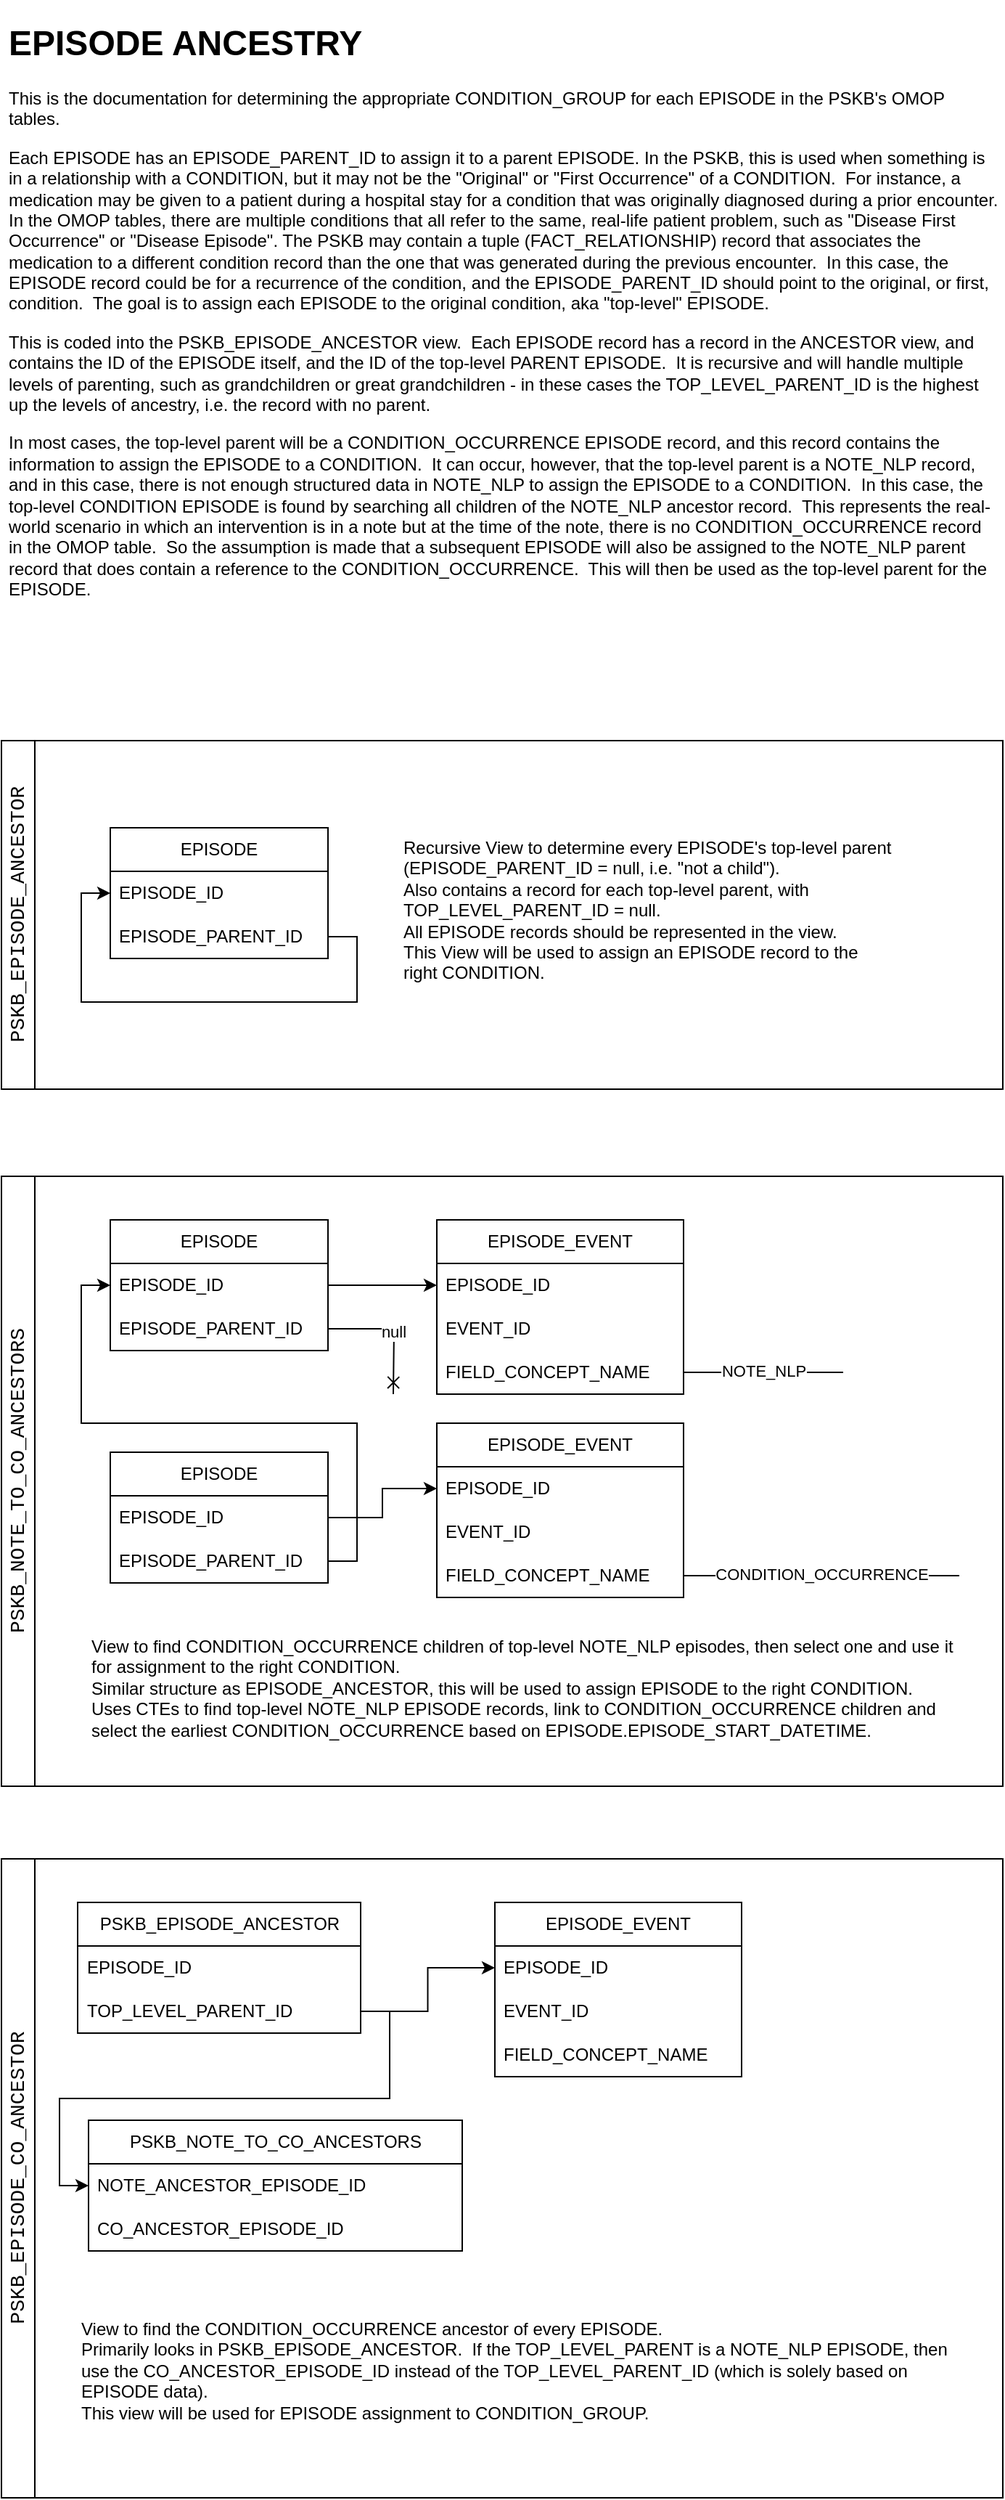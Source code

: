 <mxfile version="21.6.9" type="github">
  <diagram name="EPISODE Ancestry" id="kNaTmeRahDrnGW6NmXLn">
    <mxGraphModel dx="1454" dy="1998" grid="1" gridSize="10" guides="1" tooltips="1" connect="1" arrows="1" fold="1" page="1" pageScale="1" pageWidth="850" pageHeight="1100" math="0" shadow="0">
      <root>
        <mxCell id="0" />
        <mxCell id="1" parent="0" />
        <mxCell id="FwNfdNtFW2o_dWTOu5ou-7" value="&lt;div style=&quot;font-family: Consolas, &amp;quot;Courier New&amp;quot;, monospace; font-weight: normal; font-size: 14px; line-height: 19px;&quot;&gt;PSKB_EPISODE_ANCESTOR&lt;/div&gt;" style="swimlane;horizontal=0;whiteSpace=wrap;html=1;startSize=23;" vertex="1" parent="1">
          <mxGeometry x="50" y="70" width="690" height="240" as="geometry" />
        </mxCell>
        <mxCell id="FwNfdNtFW2o_dWTOu5ou-1" value="EPISODE" style="swimlane;fontStyle=0;childLayout=stackLayout;horizontal=1;startSize=30;horizontalStack=0;resizeParent=1;resizeParentMax=0;resizeLast=0;collapsible=1;marginBottom=0;whiteSpace=wrap;html=1;" vertex="1" parent="FwNfdNtFW2o_dWTOu5ou-7">
          <mxGeometry x="75" y="60" width="150" height="90" as="geometry" />
        </mxCell>
        <mxCell id="FwNfdNtFW2o_dWTOu5ou-2" value="EPISODE_ID" style="text;strokeColor=none;fillColor=none;align=left;verticalAlign=middle;spacingLeft=4;spacingRight=4;overflow=hidden;points=[[0,0.5],[1,0.5]];portConstraint=eastwest;rotatable=0;whiteSpace=wrap;html=1;" vertex="1" parent="FwNfdNtFW2o_dWTOu5ou-1">
          <mxGeometry y="30" width="150" height="30" as="geometry" />
        </mxCell>
        <mxCell id="FwNfdNtFW2o_dWTOu5ou-5" style="edgeStyle=orthogonalEdgeStyle;rounded=0;orthogonalLoop=1;jettySize=auto;html=1;exitX=1;exitY=0.5;exitDx=0;exitDy=0;entryX=0;entryY=0.5;entryDx=0;entryDy=0;" edge="1" parent="FwNfdNtFW2o_dWTOu5ou-1" source="FwNfdNtFW2o_dWTOu5ou-3" target="FwNfdNtFW2o_dWTOu5ou-2">
          <mxGeometry relative="1" as="geometry">
            <Array as="points">
              <mxPoint x="170" y="75" />
              <mxPoint x="170" y="120" />
              <mxPoint x="-20" y="120" />
              <mxPoint x="-20" y="45" />
            </Array>
          </mxGeometry>
        </mxCell>
        <mxCell id="FwNfdNtFW2o_dWTOu5ou-3" value="EPISODE_PARENT_ID" style="text;strokeColor=none;fillColor=none;align=left;verticalAlign=middle;spacingLeft=4;spacingRight=4;overflow=hidden;points=[[0,0.5],[1,0.5]];portConstraint=eastwest;rotatable=0;whiteSpace=wrap;html=1;" vertex="1" parent="FwNfdNtFW2o_dWTOu5ou-1">
          <mxGeometry y="60" width="150" height="30" as="geometry" />
        </mxCell>
        <mxCell id="FwNfdNtFW2o_dWTOu5ou-6" value="Recursive View to determine every EPISODE&#39;s top-level parent (EPISODE_PARENT_ID = null, i.e. &quot;not a child&quot;).&lt;br&gt;Also contains a record for each top-level parent, with TOP_LEVEL_PARENT_ID = null.&lt;br&gt;All EPISODE records should be represented in the view.&lt;br&gt;This View will be used to assign an EPISODE record to the right CONDITION." style="text;html=1;strokeColor=none;fillColor=none;align=left;verticalAlign=top;whiteSpace=wrap;rounded=0;" vertex="1" parent="FwNfdNtFW2o_dWTOu5ou-7">
          <mxGeometry x="275" y="60" width="340" height="110" as="geometry" />
        </mxCell>
        <mxCell id="FwNfdNtFW2o_dWTOu5ou-8" value="&lt;div style=&quot;font-family: Consolas, &amp;quot;Courier New&amp;quot;, monospace; font-weight: normal; font-size: 14px; line-height: 19px;&quot;&gt;PSKB_NOTE_TO_CO_ANCESTORS&lt;/div&gt;" style="swimlane;horizontal=0;whiteSpace=wrap;html=1;" vertex="1" parent="1">
          <mxGeometry x="50" y="370" width="690" height="420" as="geometry" />
        </mxCell>
        <mxCell id="FwNfdNtFW2o_dWTOu5ou-13" value="EPISODE" style="swimlane;fontStyle=0;childLayout=stackLayout;horizontal=1;startSize=30;horizontalStack=0;resizeParent=1;resizeParentMax=0;resizeLast=0;collapsible=1;marginBottom=0;whiteSpace=wrap;html=1;" vertex="1" parent="FwNfdNtFW2o_dWTOu5ou-8">
          <mxGeometry x="75" y="30" width="150" height="90" as="geometry" />
        </mxCell>
        <mxCell id="FwNfdNtFW2o_dWTOu5ou-14" value="EPISODE_ID" style="text;strokeColor=none;fillColor=none;align=left;verticalAlign=middle;spacingLeft=4;spacingRight=4;overflow=hidden;points=[[0,0.5],[1,0.5]];portConstraint=eastwest;rotatable=0;whiteSpace=wrap;html=1;" vertex="1" parent="FwNfdNtFW2o_dWTOu5ou-13">
          <mxGeometry y="30" width="150" height="30" as="geometry" />
        </mxCell>
        <mxCell id="FwNfdNtFW2o_dWTOu5ou-16" value="EPISODE_PARENT_ID" style="text;strokeColor=none;fillColor=none;align=left;verticalAlign=middle;spacingLeft=4;spacingRight=4;overflow=hidden;points=[[0,0.5],[1,0.5]];portConstraint=eastwest;rotatable=0;whiteSpace=wrap;html=1;" vertex="1" parent="FwNfdNtFW2o_dWTOu5ou-13">
          <mxGeometry y="60" width="150" height="30" as="geometry" />
        </mxCell>
        <mxCell id="FwNfdNtFW2o_dWTOu5ou-26" value="EPISODE" style="swimlane;fontStyle=0;childLayout=stackLayout;horizontal=1;startSize=30;horizontalStack=0;resizeParent=1;resizeParentMax=0;resizeLast=0;collapsible=1;marginBottom=0;whiteSpace=wrap;html=1;" vertex="1" parent="FwNfdNtFW2o_dWTOu5ou-8">
          <mxGeometry x="75" y="190" width="150" height="90" as="geometry" />
        </mxCell>
        <mxCell id="FwNfdNtFW2o_dWTOu5ou-27" value="EPISODE_ID" style="text;strokeColor=none;fillColor=none;align=left;verticalAlign=middle;spacingLeft=4;spacingRight=4;overflow=hidden;points=[[0,0.5],[1,0.5]];portConstraint=eastwest;rotatable=0;whiteSpace=wrap;html=1;" vertex="1" parent="FwNfdNtFW2o_dWTOu5ou-26">
          <mxGeometry y="30" width="150" height="30" as="geometry" />
        </mxCell>
        <mxCell id="FwNfdNtFW2o_dWTOu5ou-28" value="EPISODE_PARENT_ID" style="text;strokeColor=none;fillColor=none;align=left;verticalAlign=middle;spacingLeft=4;spacingRight=4;overflow=hidden;points=[[0,0.5],[1,0.5]];portConstraint=eastwest;rotatable=0;whiteSpace=wrap;html=1;" vertex="1" parent="FwNfdNtFW2o_dWTOu5ou-26">
          <mxGeometry y="60" width="150" height="30" as="geometry" />
        </mxCell>
        <mxCell id="FwNfdNtFW2o_dWTOu5ou-29" style="edgeStyle=orthogonalEdgeStyle;rounded=0;orthogonalLoop=1;jettySize=auto;html=1;exitX=1;exitY=0.5;exitDx=0;exitDy=0;entryX=0;entryY=0.5;entryDx=0;entryDy=0;" edge="1" parent="FwNfdNtFW2o_dWTOu5ou-8" source="FwNfdNtFW2o_dWTOu5ou-28" target="FwNfdNtFW2o_dWTOu5ou-14">
          <mxGeometry relative="1" as="geometry" />
        </mxCell>
        <mxCell id="FwNfdNtFW2o_dWTOu5ou-30" value="EPISODE_EVENT" style="swimlane;fontStyle=0;childLayout=stackLayout;horizontal=1;startSize=30;horizontalStack=0;resizeParent=1;resizeParentMax=0;resizeLast=0;collapsible=1;marginBottom=0;whiteSpace=wrap;html=1;" vertex="1" parent="FwNfdNtFW2o_dWTOu5ou-8">
          <mxGeometry x="300" y="170" width="170" height="120" as="geometry" />
        </mxCell>
        <mxCell id="FwNfdNtFW2o_dWTOu5ou-31" value="EPISODE_ID" style="text;strokeColor=none;fillColor=none;align=left;verticalAlign=middle;spacingLeft=4;spacingRight=4;overflow=hidden;points=[[0,0.5],[1,0.5]];portConstraint=eastwest;rotatable=0;whiteSpace=wrap;html=1;" vertex="1" parent="FwNfdNtFW2o_dWTOu5ou-30">
          <mxGeometry y="30" width="170" height="30" as="geometry" />
        </mxCell>
        <mxCell id="FwNfdNtFW2o_dWTOu5ou-32" style="edgeStyle=orthogonalEdgeStyle;rounded=0;orthogonalLoop=1;jettySize=auto;html=1;exitX=1;exitY=0.5;exitDx=0;exitDy=0;endArrow=cross;endFill=0;" edge="1" parent="FwNfdNtFW2o_dWTOu5ou-30">
          <mxGeometry relative="1" as="geometry">
            <mxPoint x="-30" y="120" as="targetPoint" />
          </mxGeometry>
        </mxCell>
        <mxCell id="FwNfdNtFW2o_dWTOu5ou-33" value="null" style="edgeLabel;html=1;align=center;verticalAlign=middle;resizable=0;points=[];" vertex="1" connectable="0" parent="FwNfdNtFW2o_dWTOu5ou-32">
          <mxGeometry x="0.01" y="-2" relative="1" as="geometry">
            <mxPoint x="1" y="2" as="offset" />
          </mxGeometry>
        </mxCell>
        <mxCell id="FwNfdNtFW2o_dWTOu5ou-34" value="EVENT_ID" style="text;strokeColor=none;fillColor=none;align=left;verticalAlign=middle;spacingLeft=4;spacingRight=4;overflow=hidden;points=[[0,0.5],[1,0.5]];portConstraint=eastwest;rotatable=0;whiteSpace=wrap;html=1;" vertex="1" parent="FwNfdNtFW2o_dWTOu5ou-30">
          <mxGeometry y="60" width="170" height="30" as="geometry" />
        </mxCell>
        <mxCell id="FwNfdNtFW2o_dWTOu5ou-35" style="edgeStyle=orthogonalEdgeStyle;rounded=0;orthogonalLoop=1;jettySize=auto;html=1;exitX=1;exitY=0.5;exitDx=0;exitDy=0;endArrow=none;endFill=0;" edge="1" parent="FwNfdNtFW2o_dWTOu5ou-30" source="FwNfdNtFW2o_dWTOu5ou-37">
          <mxGeometry relative="1" as="geometry">
            <mxPoint x="360" y="105" as="targetPoint" />
          </mxGeometry>
        </mxCell>
        <mxCell id="FwNfdNtFW2o_dWTOu5ou-36" value="CONDITION_OCCURRENCE" style="edgeLabel;html=1;align=center;verticalAlign=middle;resizable=0;points=[];" vertex="1" connectable="0" parent="FwNfdNtFW2o_dWTOu5ou-35">
          <mxGeometry x="-0.004" y="-1" relative="1" as="geometry">
            <mxPoint x="1" y="-1" as="offset" />
          </mxGeometry>
        </mxCell>
        <mxCell id="FwNfdNtFW2o_dWTOu5ou-37" value="FIELD_CONCEPT_NAME" style="text;strokeColor=none;fillColor=none;align=left;verticalAlign=middle;spacingLeft=4;spacingRight=4;overflow=hidden;points=[[0,0.5],[1,0.5]];portConstraint=eastwest;rotatable=0;whiteSpace=wrap;html=1;" vertex="1" parent="FwNfdNtFW2o_dWTOu5ou-30">
          <mxGeometry y="90" width="170" height="30" as="geometry" />
        </mxCell>
        <mxCell id="FwNfdNtFW2o_dWTOu5ou-38" style="edgeStyle=orthogonalEdgeStyle;rounded=0;orthogonalLoop=1;jettySize=auto;html=1;exitX=1;exitY=0.5;exitDx=0;exitDy=0;entryX=0;entryY=0.5;entryDx=0;entryDy=0;" edge="1" parent="FwNfdNtFW2o_dWTOu5ou-8" source="FwNfdNtFW2o_dWTOu5ou-27" target="FwNfdNtFW2o_dWTOu5ou-31">
          <mxGeometry relative="1" as="geometry" />
        </mxCell>
        <mxCell id="FwNfdNtFW2o_dWTOu5ou-40" value="View to find CONDITION_OCCURRENCE children of top-level NOTE_NLP episodes, then select one and use it for assignment to the right CONDITION.&lt;br&gt;Similar structure as EPISODE_ANCESTOR, this will be used to assign EPISODE to the right CONDITION.&lt;br&gt;Uses CTEs to find top-level NOTE_NLP EPISODE records, link to CONDITION_OCCURRENCE children and select the earliest CONDITION_OCCURRENCE based on EPISODE.EPISODE_START_DATETIME&lt;span style=&quot;background-color: initial;&quot;&gt;.&lt;/span&gt;" style="text;html=1;strokeColor=none;fillColor=none;align=left;verticalAlign=top;whiteSpace=wrap;rounded=0;" vertex="1" parent="FwNfdNtFW2o_dWTOu5ou-8">
          <mxGeometry x="60" y="310" width="610" height="110" as="geometry" />
        </mxCell>
        <mxCell id="FwNfdNtFW2o_dWTOu5ou-17" value="EPISODE_EVENT" style="swimlane;fontStyle=0;childLayout=stackLayout;horizontal=1;startSize=30;horizontalStack=0;resizeParent=1;resizeParentMax=0;resizeLast=0;collapsible=1;marginBottom=0;whiteSpace=wrap;html=1;" vertex="1" parent="1">
          <mxGeometry x="350" y="400" width="170" height="120" as="geometry" />
        </mxCell>
        <mxCell id="FwNfdNtFW2o_dWTOu5ou-18" value="EPISODE_ID" style="text;strokeColor=none;fillColor=none;align=left;verticalAlign=middle;spacingLeft=4;spacingRight=4;overflow=hidden;points=[[0,0.5],[1,0.5]];portConstraint=eastwest;rotatable=0;whiteSpace=wrap;html=1;" vertex="1" parent="FwNfdNtFW2o_dWTOu5ou-17">
          <mxGeometry y="30" width="170" height="30" as="geometry" />
        </mxCell>
        <mxCell id="FwNfdNtFW2o_dWTOu5ou-22" style="edgeStyle=orthogonalEdgeStyle;rounded=0;orthogonalLoop=1;jettySize=auto;html=1;exitX=1;exitY=0.5;exitDx=0;exitDy=0;endArrow=cross;endFill=0;" edge="1" parent="FwNfdNtFW2o_dWTOu5ou-17" source="FwNfdNtFW2o_dWTOu5ou-16">
          <mxGeometry relative="1" as="geometry">
            <mxPoint x="-30" y="120" as="targetPoint" />
          </mxGeometry>
        </mxCell>
        <mxCell id="FwNfdNtFW2o_dWTOu5ou-23" value="null" style="edgeLabel;html=1;align=center;verticalAlign=middle;resizable=0;points=[];" vertex="1" connectable="0" parent="FwNfdNtFW2o_dWTOu5ou-22">
          <mxGeometry x="0.01" y="-2" relative="1" as="geometry">
            <mxPoint x="1" y="2" as="offset" />
          </mxGeometry>
        </mxCell>
        <mxCell id="FwNfdNtFW2o_dWTOu5ou-19" value="EVENT_ID" style="text;strokeColor=none;fillColor=none;align=left;verticalAlign=middle;spacingLeft=4;spacingRight=4;overflow=hidden;points=[[0,0.5],[1,0.5]];portConstraint=eastwest;rotatable=0;whiteSpace=wrap;html=1;" vertex="1" parent="FwNfdNtFW2o_dWTOu5ou-17">
          <mxGeometry y="60" width="170" height="30" as="geometry" />
        </mxCell>
        <mxCell id="FwNfdNtFW2o_dWTOu5ou-24" style="edgeStyle=orthogonalEdgeStyle;rounded=0;orthogonalLoop=1;jettySize=auto;html=1;exitX=1;exitY=0.5;exitDx=0;exitDy=0;endArrow=none;endFill=0;" edge="1" parent="FwNfdNtFW2o_dWTOu5ou-17" source="FwNfdNtFW2o_dWTOu5ou-20">
          <mxGeometry relative="1" as="geometry">
            <mxPoint x="280" y="105" as="targetPoint" />
          </mxGeometry>
        </mxCell>
        <mxCell id="FwNfdNtFW2o_dWTOu5ou-25" value="NOTE_NLP" style="edgeLabel;html=1;align=center;verticalAlign=middle;resizable=0;points=[];" vertex="1" connectable="0" parent="FwNfdNtFW2o_dWTOu5ou-24">
          <mxGeometry x="-0.004" y="-1" relative="1" as="geometry">
            <mxPoint x="1" y="-1" as="offset" />
          </mxGeometry>
        </mxCell>
        <mxCell id="FwNfdNtFW2o_dWTOu5ou-20" value="FIELD_CONCEPT_NAME" style="text;strokeColor=none;fillColor=none;align=left;verticalAlign=middle;spacingLeft=4;spacingRight=4;overflow=hidden;points=[[0,0.5],[1,0.5]];portConstraint=eastwest;rotatable=0;whiteSpace=wrap;html=1;" vertex="1" parent="FwNfdNtFW2o_dWTOu5ou-17">
          <mxGeometry y="90" width="170" height="30" as="geometry" />
        </mxCell>
        <mxCell id="FwNfdNtFW2o_dWTOu5ou-21" style="edgeStyle=orthogonalEdgeStyle;rounded=0;orthogonalLoop=1;jettySize=auto;html=1;exitX=1;exitY=0.5;exitDx=0;exitDy=0;entryX=0;entryY=0.5;entryDx=0;entryDy=0;" edge="1" parent="1" source="FwNfdNtFW2o_dWTOu5ou-14" target="FwNfdNtFW2o_dWTOu5ou-18">
          <mxGeometry relative="1" as="geometry" />
        </mxCell>
        <mxCell id="FwNfdNtFW2o_dWTOu5ou-41" value="&lt;div style=&quot;font-family: Consolas, &amp;quot;Courier New&amp;quot;, monospace; font-weight: normal; font-size: 14px; line-height: 19px;&quot;&gt;PSKB_EPISODE_CO_ANCESTOR&lt;/div&gt;" style="swimlane;horizontal=0;whiteSpace=wrap;html=1;" vertex="1" parent="1">
          <mxGeometry x="50" y="840" width="690" height="440" as="geometry" />
        </mxCell>
        <mxCell id="FwNfdNtFW2o_dWTOu5ou-9" value="PSKB_EPISODE_ANCESTOR" style="swimlane;fontStyle=0;childLayout=stackLayout;horizontal=1;startSize=30;horizontalStack=0;resizeParent=1;resizeParentMax=0;resizeLast=0;collapsible=1;marginBottom=0;whiteSpace=wrap;html=1;" vertex="1" parent="FwNfdNtFW2o_dWTOu5ou-41">
          <mxGeometry x="52.5" y="30" width="195" height="90" as="geometry" />
        </mxCell>
        <mxCell id="FwNfdNtFW2o_dWTOu5ou-10" value="EPISODE_ID" style="text;strokeColor=none;fillColor=none;align=left;verticalAlign=middle;spacingLeft=4;spacingRight=4;overflow=hidden;points=[[0,0.5],[1,0.5]];portConstraint=eastwest;rotatable=0;whiteSpace=wrap;html=1;" vertex="1" parent="FwNfdNtFW2o_dWTOu5ou-9">
          <mxGeometry y="30" width="195" height="30" as="geometry" />
        </mxCell>
        <mxCell id="FwNfdNtFW2o_dWTOu5ou-11" value="TOP_LEVEL_PARENT_ID" style="text;strokeColor=none;fillColor=none;align=left;verticalAlign=middle;spacingLeft=4;spacingRight=4;overflow=hidden;points=[[0,0.5],[1,0.5]];portConstraint=eastwest;rotatable=0;whiteSpace=wrap;html=1;" vertex="1" parent="FwNfdNtFW2o_dWTOu5ou-9">
          <mxGeometry y="60" width="195" height="30" as="geometry" />
        </mxCell>
        <mxCell id="FwNfdNtFW2o_dWTOu5ou-42" value="EPISODE_EVENT" style="swimlane;fontStyle=0;childLayout=stackLayout;horizontal=1;startSize=30;horizontalStack=0;resizeParent=1;resizeParentMax=0;resizeLast=0;collapsible=1;marginBottom=0;whiteSpace=wrap;html=1;" vertex="1" parent="FwNfdNtFW2o_dWTOu5ou-41">
          <mxGeometry x="340" y="30" width="170" height="120" as="geometry" />
        </mxCell>
        <mxCell id="FwNfdNtFW2o_dWTOu5ou-43" value="EPISODE_ID" style="text;strokeColor=none;fillColor=none;align=left;verticalAlign=middle;spacingLeft=4;spacingRight=4;overflow=hidden;points=[[0,0.5],[1,0.5]];portConstraint=eastwest;rotatable=0;whiteSpace=wrap;html=1;" vertex="1" parent="FwNfdNtFW2o_dWTOu5ou-42">
          <mxGeometry y="30" width="170" height="30" as="geometry" />
        </mxCell>
        <mxCell id="FwNfdNtFW2o_dWTOu5ou-44" style="edgeStyle=orthogonalEdgeStyle;rounded=0;orthogonalLoop=1;jettySize=auto;html=1;exitX=1;exitY=0.5;exitDx=0;exitDy=0;endArrow=cross;endFill=0;" edge="1" parent="FwNfdNtFW2o_dWTOu5ou-42">
          <mxGeometry relative="1" as="geometry">
            <mxPoint x="-30" y="120" as="targetPoint" />
          </mxGeometry>
        </mxCell>
        <mxCell id="FwNfdNtFW2o_dWTOu5ou-45" value="null" style="edgeLabel;html=1;align=center;verticalAlign=middle;resizable=0;points=[];" vertex="1" connectable="0" parent="FwNfdNtFW2o_dWTOu5ou-44">
          <mxGeometry x="0.01" y="-2" relative="1" as="geometry">
            <mxPoint x="1" y="2" as="offset" />
          </mxGeometry>
        </mxCell>
        <mxCell id="FwNfdNtFW2o_dWTOu5ou-46" value="EVENT_ID" style="text;strokeColor=none;fillColor=none;align=left;verticalAlign=middle;spacingLeft=4;spacingRight=4;overflow=hidden;points=[[0,0.5],[1,0.5]];portConstraint=eastwest;rotatable=0;whiteSpace=wrap;html=1;" vertex="1" parent="FwNfdNtFW2o_dWTOu5ou-42">
          <mxGeometry y="60" width="170" height="30" as="geometry" />
        </mxCell>
        <mxCell id="FwNfdNtFW2o_dWTOu5ou-49" value="FIELD_CONCEPT_NAME" style="text;strokeColor=none;fillColor=none;align=left;verticalAlign=middle;spacingLeft=4;spacingRight=4;overflow=hidden;points=[[0,0.5],[1,0.5]];portConstraint=eastwest;rotatable=0;whiteSpace=wrap;html=1;" vertex="1" parent="FwNfdNtFW2o_dWTOu5ou-42">
          <mxGeometry y="90" width="170" height="30" as="geometry" />
        </mxCell>
        <mxCell id="FwNfdNtFW2o_dWTOu5ou-50" style="edgeStyle=orthogonalEdgeStyle;rounded=0;orthogonalLoop=1;jettySize=auto;html=1;exitX=1;exitY=0.5;exitDx=0;exitDy=0;entryX=0;entryY=0.5;entryDx=0;entryDy=0;" edge="1" parent="FwNfdNtFW2o_dWTOu5ou-41" source="FwNfdNtFW2o_dWTOu5ou-11" target="FwNfdNtFW2o_dWTOu5ou-43">
          <mxGeometry relative="1" as="geometry" />
        </mxCell>
        <mxCell id="FwNfdNtFW2o_dWTOu5ou-51" value="PSKB_NOTE_TO_CO_ANCESTORS" style="swimlane;fontStyle=0;childLayout=stackLayout;horizontal=1;startSize=30;horizontalStack=0;resizeParent=1;resizeParentMax=0;resizeLast=0;collapsible=1;marginBottom=0;whiteSpace=wrap;html=1;" vertex="1" parent="FwNfdNtFW2o_dWTOu5ou-41">
          <mxGeometry x="60" y="180" width="257.5" height="90" as="geometry" />
        </mxCell>
        <mxCell id="FwNfdNtFW2o_dWTOu5ou-52" value="NOTE_ANCESTOR_EPISODE_ID" style="text;strokeColor=none;fillColor=none;align=left;verticalAlign=middle;spacingLeft=4;spacingRight=4;overflow=hidden;points=[[0,0.5],[1,0.5]];portConstraint=eastwest;rotatable=0;whiteSpace=wrap;html=1;" vertex="1" parent="FwNfdNtFW2o_dWTOu5ou-51">
          <mxGeometry y="30" width="257.5" height="30" as="geometry" />
        </mxCell>
        <mxCell id="FwNfdNtFW2o_dWTOu5ou-53" value="CO_ANCESTOR_EPISODE_ID" style="text;strokeColor=none;fillColor=none;align=left;verticalAlign=middle;spacingLeft=4;spacingRight=4;overflow=hidden;points=[[0,0.5],[1,0.5]];portConstraint=eastwest;rotatable=0;whiteSpace=wrap;html=1;" vertex="1" parent="FwNfdNtFW2o_dWTOu5ou-51">
          <mxGeometry y="60" width="257.5" height="30" as="geometry" />
        </mxCell>
        <mxCell id="FwNfdNtFW2o_dWTOu5ou-55" style="edgeStyle=orthogonalEdgeStyle;rounded=0;orthogonalLoop=1;jettySize=auto;html=1;exitX=1;exitY=0.5;exitDx=0;exitDy=0;entryX=0;entryY=0.5;entryDx=0;entryDy=0;" edge="1" parent="FwNfdNtFW2o_dWTOu5ou-41" source="FwNfdNtFW2o_dWTOu5ou-11" target="FwNfdNtFW2o_dWTOu5ou-52">
          <mxGeometry relative="1" as="geometry" />
        </mxCell>
        <mxCell id="FwNfdNtFW2o_dWTOu5ou-56" value="View to find the CONDITION_OCCURRENCE ancestor of every EPISODE.&lt;br&gt;Primarily looks in&amp;nbsp;PSKB_EPISODE_ANCESTOR.&amp;nbsp; If the TOP_LEVEL_PARENT is a NOTE_NLP EPISODE, then use the CO_ANCESTOR_EPISODE_ID instead of the TOP_LEVEL_PARENT_ID (which is solely based on EPISODE data).&lt;br&gt;&lt;span style=&quot;background-color: initial;&quot;&gt;This view will be used for EPISODE assignment to CONDITION_GROUP.&amp;nbsp;&lt;/span&gt;" style="text;html=1;strokeColor=none;fillColor=none;align=left;verticalAlign=top;whiteSpace=wrap;rounded=0;" vertex="1" parent="FwNfdNtFW2o_dWTOu5ou-41">
          <mxGeometry x="52.5" y="310" width="610" height="110" as="geometry" />
        </mxCell>
        <mxCell id="FwNfdNtFW2o_dWTOu5ou-57" value="&lt;h1&gt;EPISODE ANCESTRY&lt;/h1&gt;&lt;p&gt;This is the documentation for determining the appropriate CONDITION_GROUP for each EPISODE in the PSKB&#39;s OMOP tables.&lt;/p&gt;&lt;p&gt;Each EPISODE has an EPISODE_PARENT_ID to assign it to a parent EPISODE. In the PSKB, this is used when something is in a relationship with a CONDITION, but it may not be the &quot;Original&quot; or &quot;First Occurrence&quot; of a CONDITION.&amp;nbsp; For instance, a medication may be given to a patient during a hospital stay for a condition that was originally diagnosed during a prior encounter. In the OMOP tables, there are multiple conditions that all refer to the same, real-life patient problem, such as &quot;Disease First Occurrence&quot; or &quot;Disease Episode&quot;. The PSKB may contain a tuple (FACT_RELATIONSHIP) record that associates the medication to a different condition record than the one that was generated during the previous encounter.&amp;nbsp; In this case, the EPISODE record could be for a recurrence of the condition, and the EPISODE_PARENT_ID should point to the original, or first, condition.&amp;nbsp; The goal is to assign each EPISODE to the original condition, aka &quot;top-level&quot; EPISODE.&lt;/p&gt;&lt;p&gt;This is coded into the PSKB_EPISODE_ANCESTOR view.&amp;nbsp; Each EPISODE record has a record in the ANCESTOR view, and contains the ID of the EPISODE itself, and the ID of the top-level PARENT EPISODE.&amp;nbsp; It is recursive and will handle multiple levels of parenting, such as grandchildren or great grandchildren - in these cases the TOP_LEVEL_PARENT_ID is the highest up the levels of ancestry, i.e. the record with no parent.&lt;/p&gt;&lt;p&gt;In most cases, the top-level parent will be a CONDITION_OCCURRENCE EPISODE record, and this record contains the information to assign the EPISODE to a CONDITION.&amp;nbsp; It can occur, however, that the top-level parent is a NOTE_NLP record, and in this case, there is not enough structured data in NOTE_NLP to assign the EPISODE to a CONDITION.&amp;nbsp; In this case, the top-level CONDITION EPISODE is found by searching all children of the NOTE_NLP ancestor record.&amp;nbsp; This represents the real-world scenario in which an intervention is in a note but at the time of the note, there is no CONDITION_OCCURRENCE record in the OMOP table.&amp;nbsp; So the assumption is made that a subsequent EPISODE will also be assigned to the NOTE_NLP parent record that does contain a reference to the CONDITION_OCCURRENCE.&amp;nbsp; This will then be used as the top-level parent for the EPISODE.&lt;/p&gt;" style="text;html=1;strokeColor=none;fillColor=none;spacing=5;spacingTop=-20;whiteSpace=wrap;overflow=hidden;rounded=0;" vertex="1" parent="1">
          <mxGeometry x="50" y="-430" width="690" height="480" as="geometry" />
        </mxCell>
      </root>
    </mxGraphModel>
  </diagram>
</mxfile>
